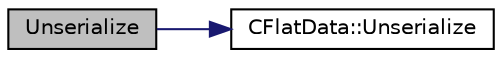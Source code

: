 digraph "Unserialize"
{
  edge [fontname="Helvetica",fontsize="10",labelfontname="Helvetica",labelfontsize="10"];
  node [fontname="Helvetica",fontsize="10",shape=record];
  rankdir="LR";
  Node234 [label="Unserialize",height=0.2,width=0.4,color="black", fillcolor="grey75", style="filled", fontcolor="black"];
  Node234 -> Node235 [color="midnightblue",fontsize="10",style="solid",fontname="Helvetica"];
  Node235 [label="CFlatData::Unserialize",height=0.2,width=0.4,color="black", fillcolor="white", style="filled",URL="$d8/d4d/class_c_flat_data.html#a3da79327bf2937113de502182ee227b9"];
}
